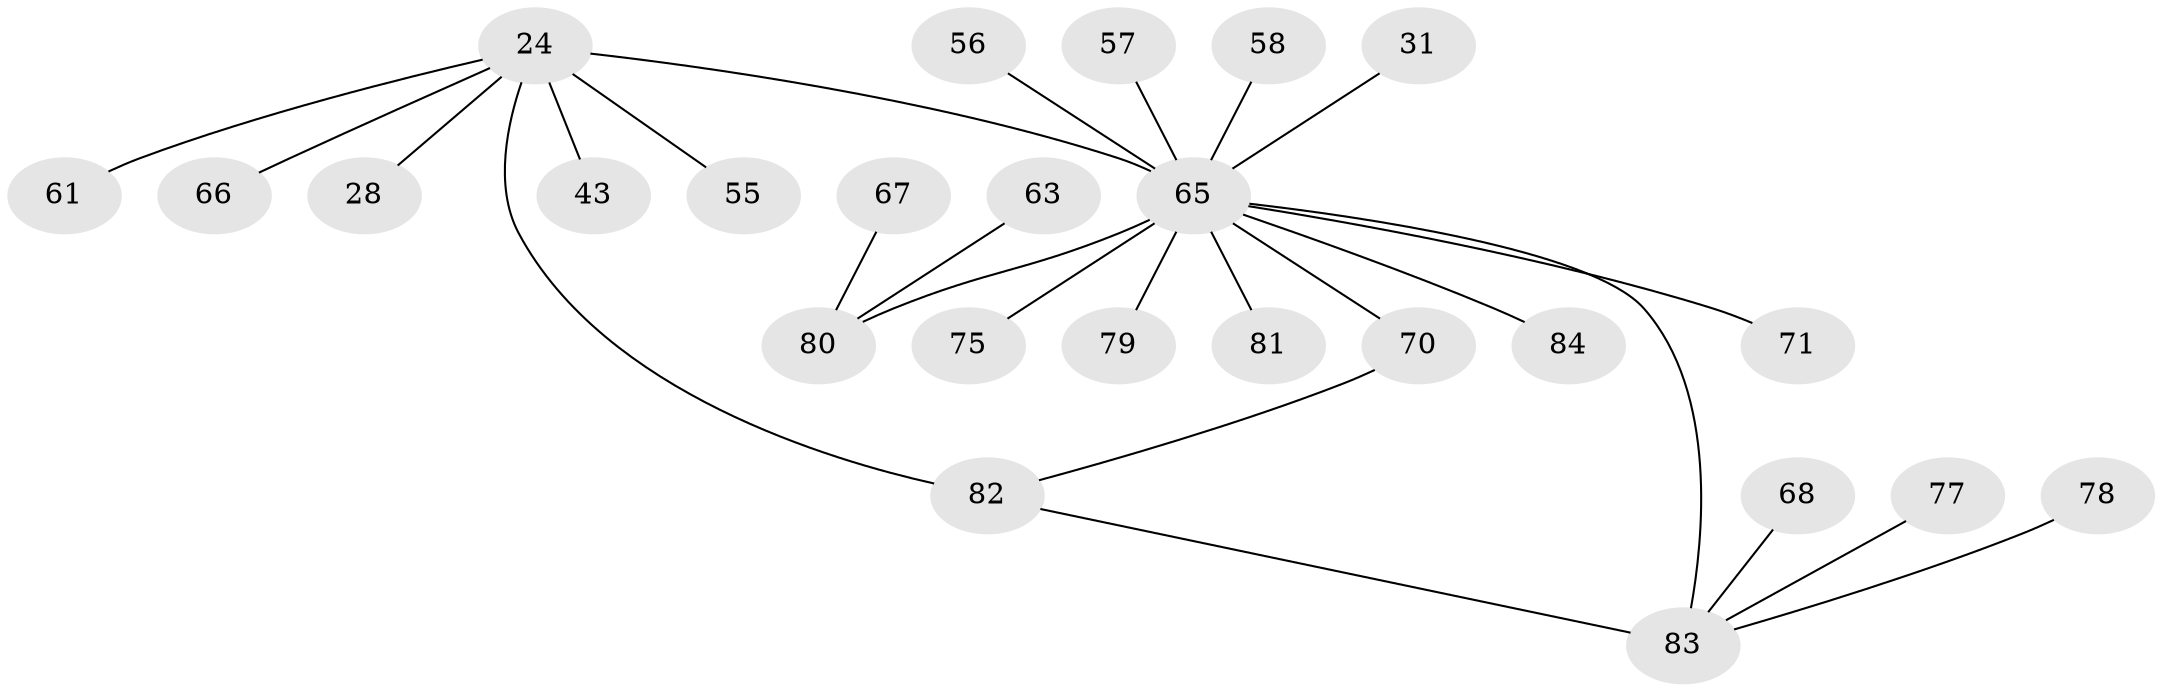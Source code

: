 // original degree distribution, {15: 0.011904761904761904, 5: 0.07142857142857142, 6: 0.011904761904761904, 1: 0.5238095238095238, 3: 0.07142857142857142, 4: 0.03571428571428571, 7: 0.011904761904761904, 2: 0.23809523809523808, 8: 0.011904761904761904, 10: 0.011904761904761904}
// Generated by graph-tools (version 1.1) at 2025/50/03/04/25 21:50:40]
// undirected, 25 vertices, 26 edges
graph export_dot {
graph [start="1"]
  node [color=gray90,style=filled];
  24 [super="+3+8"];
  28;
  31 [super="+15"];
  43;
  55;
  56;
  57 [super="+22"];
  58;
  61;
  63;
  65 [super="+2+37+4+42+52+62+1"];
  66 [super="+46"];
  67 [super="+64"];
  68;
  70 [super="+34"];
  71;
  75 [super="+48"];
  77;
  78;
  79 [super="+74"];
  80 [super="+13+76"];
  81;
  82 [super="+33+23+39+73+49+50+54"];
  83 [super="+35+72"];
  84;
  24 -- 55;
  24 -- 43;
  24 -- 61;
  24 -- 28;
  24 -- 82 [weight=2];
  24 -- 66;
  24 -- 65 [weight=3];
  31 -- 65;
  56 -- 65;
  57 -- 65;
  58 -- 65;
  63 -- 80;
  65 -- 80 [weight=4];
  65 -- 81;
  65 -- 84;
  65 -- 79 [weight=2];
  65 -- 70;
  65 -- 71;
  65 -- 75;
  65 -- 83 [weight=3];
  67 -- 80;
  68 -- 83;
  70 -- 82;
  77 -- 83;
  78 -- 83;
  82 -- 83;
}
